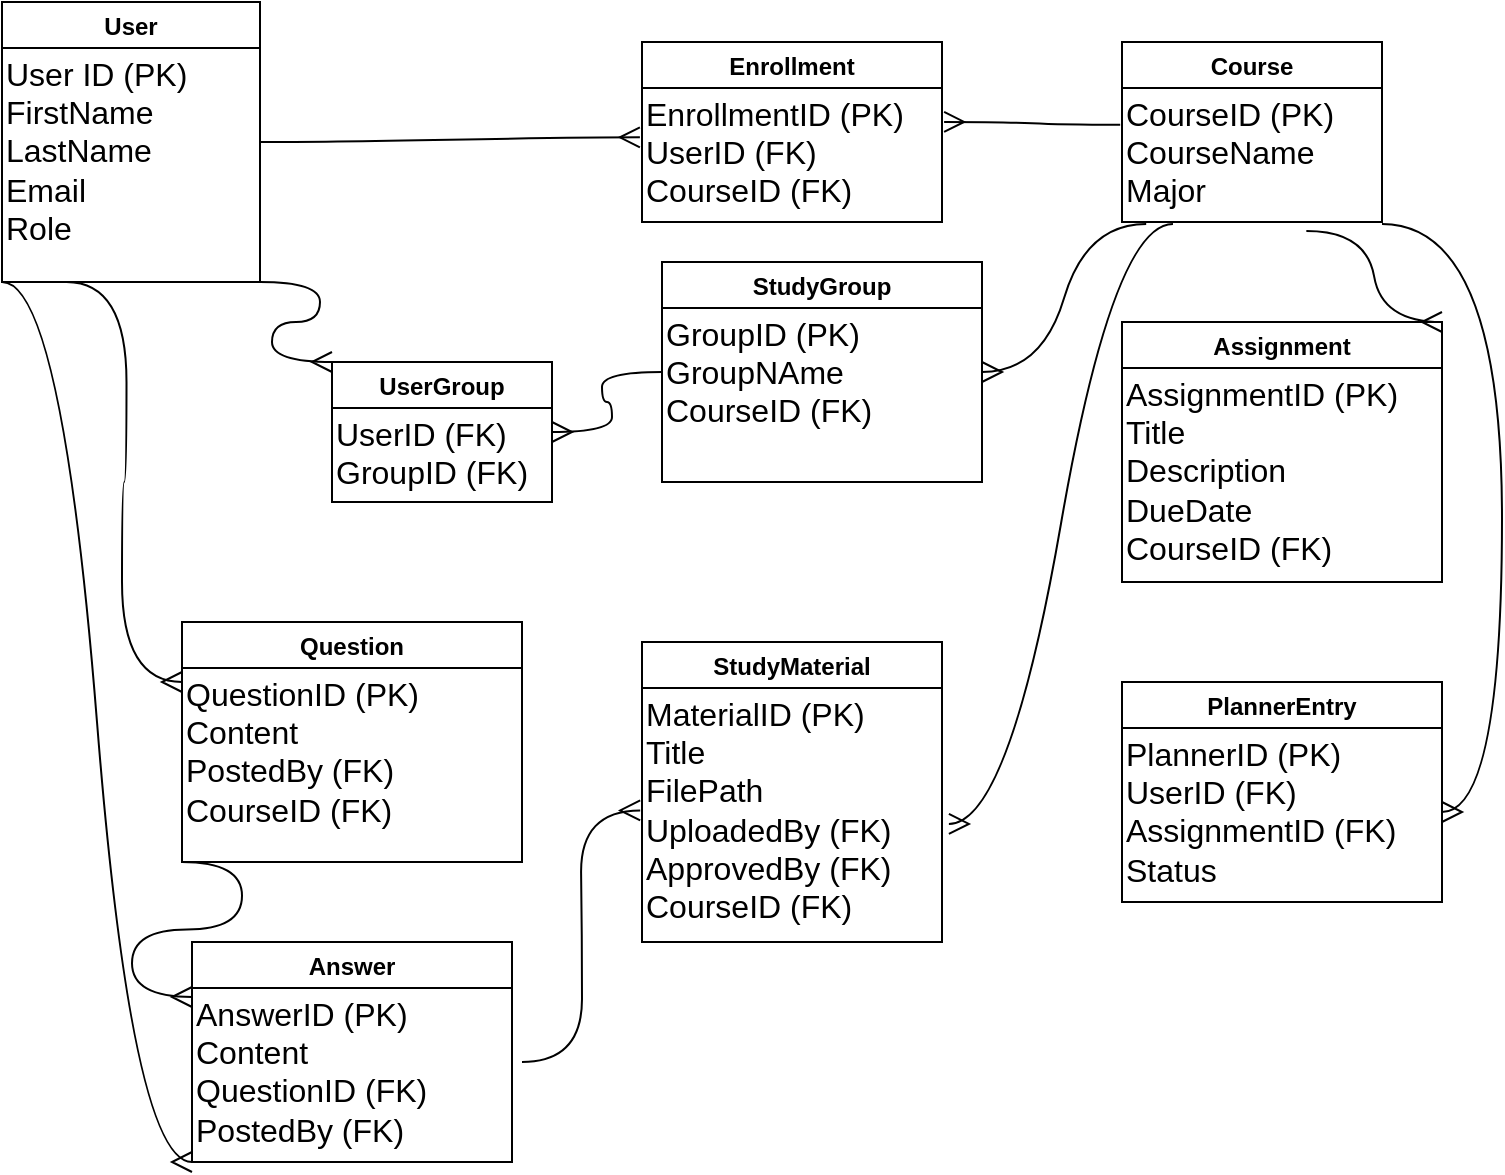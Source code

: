 <mxfile version="28.2.5">
  <diagram name="Page-1" id="ItJo5ww-aeDm417E9Ely">
    <mxGraphModel dx="481" dy="1783" grid="1" gridSize="10" guides="1" tooltips="1" connect="1" arrows="1" fold="1" page="1" pageScale="1" pageWidth="850" pageHeight="1100" math="0" shadow="0">
      <root>
        <mxCell id="0" />
        <mxCell id="1" parent="0" />
        <mxCell id="4QmxYc0rsIyg2i_S8UWK-44" value="User" style="swimlane;" vertex="1" parent="1">
          <mxGeometry x="260" y="-20" width="129" height="140" as="geometry" />
        </mxCell>
        <mxCell id="4QmxYc0rsIyg2i_S8UWK-45" value="User ID (PK)&lt;div&gt;FirstName&lt;/div&gt;&lt;div&gt;LastName&lt;/div&gt;&lt;div&gt;Email&lt;/div&gt;&lt;div&gt;Role&lt;/div&gt;" style="text;html=1;align=left;verticalAlign=top;resizable=0;points=[];autosize=1;strokeColor=none;fillColor=none;fontSize=16;" vertex="1" parent="4QmxYc0rsIyg2i_S8UWK-44">
          <mxGeometry y="20" width="110" height="110" as="geometry" />
        </mxCell>
        <mxCell id="4QmxYc0rsIyg2i_S8UWK-46" value="Course" style="swimlane;" vertex="1" parent="1">
          <mxGeometry x="820" width="130" height="90" as="geometry" />
        </mxCell>
        <mxCell id="4QmxYc0rsIyg2i_S8UWK-47" value="CourseID (PK)&lt;div&gt;CourseName&lt;/div&gt;&lt;div&gt;Major&lt;/div&gt;" style="text;html=1;align=left;verticalAlign=top;resizable=0;points=[];autosize=1;strokeColor=none;fillColor=none;fontSize=16;" vertex="1" parent="4QmxYc0rsIyg2i_S8UWK-46">
          <mxGeometry y="20" width="130" height="70" as="geometry" />
        </mxCell>
        <mxCell id="4QmxYc0rsIyg2i_S8UWK-50" value="Enrollment" style="swimlane;" vertex="1" parent="1">
          <mxGeometry x="580" width="150" height="90" as="geometry" />
        </mxCell>
        <mxCell id="4QmxYc0rsIyg2i_S8UWK-51" value="EnrollmentID (PK)&lt;div&gt;UserID (FK)&lt;/div&gt;&lt;div&gt;CourseID (FK)&lt;/div&gt;" style="text;html=1;align=left;verticalAlign=top;resizable=0;points=[];autosize=1;strokeColor=none;fillColor=none;fontSize=16;" vertex="1" parent="4QmxYc0rsIyg2i_S8UWK-50">
          <mxGeometry y="20" width="150" height="70" as="geometry" />
        </mxCell>
        <mxCell id="4QmxYc0rsIyg2i_S8UWK-52" value="StudyGroup" style="swimlane;" vertex="1" parent="1">
          <mxGeometry x="590" y="110" width="160" height="110" as="geometry" />
        </mxCell>
        <mxCell id="4QmxYc0rsIyg2i_S8UWK-53" value="GroupID (PK)&lt;div&gt;GroupNAme&lt;/div&gt;&lt;div&gt;CourseID (FK)&lt;/div&gt;" style="text;html=1;align=left;verticalAlign=top;resizable=0;points=[];autosize=1;strokeColor=none;fillColor=none;fontSize=16;" vertex="1" parent="4QmxYc0rsIyg2i_S8UWK-52">
          <mxGeometry y="20" width="130" height="70" as="geometry" />
        </mxCell>
        <mxCell id="4QmxYc0rsIyg2i_S8UWK-54" value="UserGroup" style="swimlane;" vertex="1" parent="1">
          <mxGeometry x="425" y="160" width="110" height="70" as="geometry" />
        </mxCell>
        <mxCell id="4QmxYc0rsIyg2i_S8UWK-55" value="UserID (FK)&lt;div&gt;GroupID (FK)&lt;/div&gt;&lt;div&gt;&lt;br&gt;&lt;/div&gt;" style="text;html=1;align=left;verticalAlign=top;resizable=0;points=[];autosize=1;strokeColor=none;fillColor=none;fontSize=16;" vertex="1" parent="4QmxYc0rsIyg2i_S8UWK-54">
          <mxGeometry y="20" width="120" height="70" as="geometry" />
        </mxCell>
        <mxCell id="4QmxYc0rsIyg2i_S8UWK-56" value="StudyMaterial" style="swimlane;" vertex="1" parent="1">
          <mxGeometry x="580" y="300" width="150" height="150" as="geometry" />
        </mxCell>
        <mxCell id="4QmxYc0rsIyg2i_S8UWK-57" value="MaterialID (PK)&lt;div&gt;Title&lt;/div&gt;&lt;div&gt;FilePath&lt;/div&gt;&lt;div&gt;UploadedBy (FK)&lt;/div&gt;&lt;div&gt;ApprovedBy (FK)&lt;/div&gt;&lt;div&gt;CourseID (FK)&lt;/div&gt;" style="text;html=1;align=left;verticalAlign=top;resizable=0;points=[];autosize=1;strokeColor=none;fillColor=none;fontSize=16;" vertex="1" parent="4QmxYc0rsIyg2i_S8UWK-56">
          <mxGeometry y="20" width="150" height="130" as="geometry" />
        </mxCell>
        <mxCell id="4QmxYc0rsIyg2i_S8UWK-58" value="Assignment" style="swimlane;" vertex="1" parent="1">
          <mxGeometry x="820" y="140" width="160" height="130" as="geometry" />
        </mxCell>
        <mxCell id="4QmxYc0rsIyg2i_S8UWK-59" value="AssignmentID (PK)&lt;div&gt;Title&lt;/div&gt;&lt;div&gt;Description&lt;/div&gt;&lt;div&gt;DueDate&lt;/div&gt;&lt;div&gt;CourseID (FK)&lt;/div&gt;" style="text;html=1;align=left;verticalAlign=top;resizable=0;points=[];autosize=1;strokeColor=none;fillColor=none;fontSize=16;" vertex="1" parent="4QmxYc0rsIyg2i_S8UWK-58">
          <mxGeometry y="20" width="160" height="110" as="geometry" />
        </mxCell>
        <mxCell id="4QmxYc0rsIyg2i_S8UWK-60" value="PlannerEntry" style="swimlane;" vertex="1" parent="1">
          <mxGeometry x="820" y="320" width="160" height="110" as="geometry" />
        </mxCell>
        <mxCell id="4QmxYc0rsIyg2i_S8UWK-61" value="PlannerID (PK)&lt;div&gt;UserID (FK)&lt;/div&gt;&lt;div&gt;AssignmentID (FK)&lt;/div&gt;&lt;div&gt;Status&lt;/div&gt;" style="text;html=1;align=left;verticalAlign=top;resizable=0;points=[];autosize=1;strokeColor=none;fillColor=none;fontSize=16;" vertex="1" parent="4QmxYc0rsIyg2i_S8UWK-60">
          <mxGeometry y="20" width="160" height="90" as="geometry" />
        </mxCell>
        <mxCell id="4QmxYc0rsIyg2i_S8UWK-62" value="Question" style="swimlane;" vertex="1" parent="1">
          <mxGeometry x="350" y="290" width="170" height="120" as="geometry" />
        </mxCell>
        <mxCell id="4QmxYc0rsIyg2i_S8UWK-63" value="QuestionID (PK)&lt;div&gt;Content&lt;/div&gt;&lt;div&gt;PostedBy (FK)&lt;/div&gt;&lt;div&gt;CourseID (FK)&lt;/div&gt;" style="text;html=1;align=left;verticalAlign=top;resizable=0;points=[];autosize=1;strokeColor=none;fillColor=none;fontSize=16;" vertex="1" parent="4QmxYc0rsIyg2i_S8UWK-62">
          <mxGeometry y="20" width="140" height="90" as="geometry" />
        </mxCell>
        <mxCell id="4QmxYc0rsIyg2i_S8UWK-66" value="Answer" style="swimlane;" vertex="1" parent="1">
          <mxGeometry x="355" y="450" width="160" height="110" as="geometry" />
        </mxCell>
        <mxCell id="4QmxYc0rsIyg2i_S8UWK-67" value="AnswerID (PK)&lt;div&gt;Content&lt;br&gt;QuestionID (FK)&lt;/div&gt;&lt;div&gt;PostedBy (FK)&lt;/div&gt;" style="text;html=1;align=left;verticalAlign=top;resizable=0;points=[];autosize=1;strokeColor=none;fillColor=none;fontSize=16;" vertex="1" parent="4QmxYc0rsIyg2i_S8UWK-66">
          <mxGeometry y="20" width="140" height="90" as="geometry" />
        </mxCell>
        <mxCell id="4QmxYc0rsIyg2i_S8UWK-73" value="" style="edgeStyle=entityRelationEdgeStyle;fontSize=12;html=1;endArrow=ERmany;rounded=0;startSize=8;endSize=8;curved=1;entryX=1.007;entryY=0.285;entryDx=0;entryDy=0;entryPerimeter=0;exitX=-0.007;exitY=0.306;exitDx=0;exitDy=0;exitPerimeter=0;" edge="1" parent="1" source="4QmxYc0rsIyg2i_S8UWK-47" target="4QmxYc0rsIyg2i_S8UWK-51">
          <mxGeometry width="100" height="100" relative="1" as="geometry">
            <mxPoint x="650" y="160" as="sourcePoint" />
            <mxPoint x="770" y="50" as="targetPoint" />
          </mxGeometry>
        </mxCell>
        <mxCell id="4QmxYc0rsIyg2i_S8UWK-74" value="" style="edgeStyle=entityRelationEdgeStyle;fontSize=12;html=1;endArrow=ERmany;rounded=0;startSize=8;endSize=8;curved=1;entryX=-0.007;entryY=0.395;entryDx=0;entryDy=0;entryPerimeter=0;exitX=1;exitY=0.5;exitDx=0;exitDy=0;" edge="1" parent="1" source="4QmxYc0rsIyg2i_S8UWK-44" target="4QmxYc0rsIyg2i_S8UWK-51">
          <mxGeometry width="100" height="100" relative="1" as="geometry">
            <mxPoint x="430" y="90" as="sourcePoint" />
            <mxPoint x="630" y="80" as="targetPoint" />
          </mxGeometry>
        </mxCell>
        <mxCell id="4QmxYc0rsIyg2i_S8UWK-77" value="" style="edgeStyle=entityRelationEdgeStyle;fontSize=12;html=1;endArrow=ERmany;rounded=0;startSize=8;endSize=8;curved=1;entryX=0;entryY=0;entryDx=0;entryDy=0;exitX=1;exitY=1;exitDx=0;exitDy=0;" edge="1" parent="1" source="4QmxYc0rsIyg2i_S8UWK-44" target="4QmxYc0rsIyg2i_S8UWK-54">
          <mxGeometry width="100" height="100" relative="1" as="geometry">
            <mxPoint x="390" y="110" as="sourcePoint" />
            <mxPoint x="560" y="320" as="targetPoint" />
            <Array as="points">
              <mxPoint x="430" y="120" />
            </Array>
          </mxGeometry>
        </mxCell>
        <mxCell id="4QmxYc0rsIyg2i_S8UWK-78" value="" style="edgeStyle=entityRelationEdgeStyle;fontSize=12;html=1;endArrow=ERmany;rounded=0;startSize=8;endSize=8;curved=1;entryX=1;entryY=0.5;entryDx=0;entryDy=0;" edge="1" parent="1" source="4QmxYc0rsIyg2i_S8UWK-53" target="4QmxYc0rsIyg2i_S8UWK-54">
          <mxGeometry width="100" height="100" relative="1" as="geometry">
            <mxPoint x="710" y="230" as="sourcePoint" />
            <mxPoint x="700" y="350" as="targetPoint" />
          </mxGeometry>
        </mxCell>
        <mxCell id="4QmxYc0rsIyg2i_S8UWK-79" value="" style="edgeStyle=entityRelationEdgeStyle;fontSize=12;html=1;endArrow=ERmany;rounded=0;startSize=8;endSize=8;curved=1;entryX=0;entryY=1;entryDx=0;entryDy=0;exitX=0;exitY=1;exitDx=0;exitDy=0;" edge="1" parent="1" source="4QmxYc0rsIyg2i_S8UWK-44" target="4QmxYc0rsIyg2i_S8UWK-66">
          <mxGeometry width="100" height="100" relative="1" as="geometry">
            <mxPoint x="418" y="90" as="sourcePoint" />
            <mxPoint x="594" y="340" as="targetPoint" />
            <Array as="points">
              <mxPoint x="240" y="300" />
            </Array>
          </mxGeometry>
        </mxCell>
        <mxCell id="4QmxYc0rsIyg2i_S8UWK-80" value="" style="edgeStyle=entityRelationEdgeStyle;fontSize=12;html=1;endArrow=ERmany;rounded=0;startSize=8;endSize=8;curved=1;entryX=0;entryY=0.25;entryDx=0;entryDy=0;exitX=0.25;exitY=1;exitDx=0;exitDy=0;" edge="1" parent="1" source="4QmxYc0rsIyg2i_S8UWK-44" target="4QmxYc0rsIyg2i_S8UWK-62">
          <mxGeometry width="100" height="100" relative="1" as="geometry">
            <mxPoint x="530" y="80" as="sourcePoint" />
            <mxPoint x="420" y="270" as="targetPoint" />
          </mxGeometry>
        </mxCell>
        <mxCell id="4QmxYc0rsIyg2i_S8UWK-81" value="" style="edgeStyle=entityRelationEdgeStyle;fontSize=12;html=1;endArrow=ERmany;rounded=0;startSize=8;endSize=8;curved=1;entryX=0;entryY=0.25;entryDx=0;entryDy=0;exitX=0;exitY=1;exitDx=0;exitDy=0;" edge="1" parent="1" source="4QmxYc0rsIyg2i_S8UWK-62" target="4QmxYc0rsIyg2i_S8UWK-66">
          <mxGeometry width="100" height="100" relative="1" as="geometry">
            <mxPoint x="168.74" y="140" as="sourcePoint" />
            <mxPoint x="180" y="252.76" as="targetPoint" />
            <Array as="points">
              <mxPoint x="168.74" y="190" />
              <mxPoint x="158.74" y="210" />
            </Array>
          </mxGeometry>
        </mxCell>
        <mxCell id="4QmxYc0rsIyg2i_S8UWK-82" value="" style="edgeStyle=entityRelationEdgeStyle;fontSize=12;html=1;endArrow=ERmany;rounded=0;startSize=8;endSize=8;curved=1;entryX=-0.006;entryY=0.494;entryDx=0;entryDy=0;entryPerimeter=0;" edge="1" parent="1" target="4QmxYc0rsIyg2i_S8UWK-57">
          <mxGeometry width="100" height="100" relative="1" as="geometry">
            <mxPoint x="520" y="510" as="sourcePoint" />
            <mxPoint x="610" y="550" as="targetPoint" />
          </mxGeometry>
        </mxCell>
        <mxCell id="4QmxYc0rsIyg2i_S8UWK-83" value="" style="edgeStyle=entityRelationEdgeStyle;fontSize=12;html=1;endArrow=ERmany;rounded=0;startSize=8;endSize=8;curved=1;entryX=1.023;entryY=0.546;entryDx=0;entryDy=0;entryPerimeter=0;exitX=0.196;exitY=1.014;exitDx=0;exitDy=0;exitPerimeter=0;" edge="1" parent="1" source="4QmxYc0rsIyg2i_S8UWK-47" target="4QmxYc0rsIyg2i_S8UWK-57">
          <mxGeometry width="100" height="100" relative="1" as="geometry">
            <mxPoint x="918" y="591" as="sourcePoint" />
            <mxPoint x="830" y="590" as="targetPoint" />
          </mxGeometry>
        </mxCell>
        <mxCell id="4QmxYc0rsIyg2i_S8UWK-84" value="" style="edgeStyle=entityRelationEdgeStyle;fontSize=12;html=1;endArrow=ERmany;rounded=0;startSize=8;endSize=8;curved=1;exitX=0.093;exitY=1.014;exitDx=0;exitDy=0;exitPerimeter=0;entryX=1;entryY=0.5;entryDx=0;entryDy=0;" edge="1" parent="1" source="4QmxYc0rsIyg2i_S8UWK-47" target="4QmxYc0rsIyg2i_S8UWK-52">
          <mxGeometry width="100" height="100" relative="1" as="geometry">
            <mxPoint x="1044" y="530" as="sourcePoint" />
            <mxPoint x="1030" y="89" as="targetPoint" />
          </mxGeometry>
        </mxCell>
        <mxCell id="4QmxYc0rsIyg2i_S8UWK-85" value="" style="edgeStyle=entityRelationEdgeStyle;fontSize=12;html=1;endArrow=ERmany;rounded=0;startSize=8;endSize=8;curved=1;entryX=1;entryY=0;entryDx=0;entryDy=0;exitX=0.709;exitY=1.065;exitDx=0;exitDy=0;exitPerimeter=0;" edge="1" parent="1" source="4QmxYc0rsIyg2i_S8UWK-47" target="4QmxYc0rsIyg2i_S8UWK-58">
          <mxGeometry width="100" height="100" relative="1" as="geometry">
            <mxPoint x="1018" y="641" as="sourcePoint" />
            <mxPoint x="930" y="640" as="targetPoint" />
          </mxGeometry>
        </mxCell>
        <mxCell id="4QmxYc0rsIyg2i_S8UWK-87" value="" style="edgeStyle=entityRelationEdgeStyle;fontSize=12;html=1;endArrow=ERmany;rounded=0;startSize=8;endSize=8;curved=1;" edge="1" parent="1" target="4QmxYc0rsIyg2i_S8UWK-61">
          <mxGeometry width="100" height="100" relative="1" as="geometry">
            <mxPoint x="950" y="91" as="sourcePoint" />
            <mxPoint x="910" y="660" as="targetPoint" />
            <Array as="points">
              <mxPoint x="850" y="540" />
            </Array>
          </mxGeometry>
        </mxCell>
      </root>
    </mxGraphModel>
  </diagram>
</mxfile>
